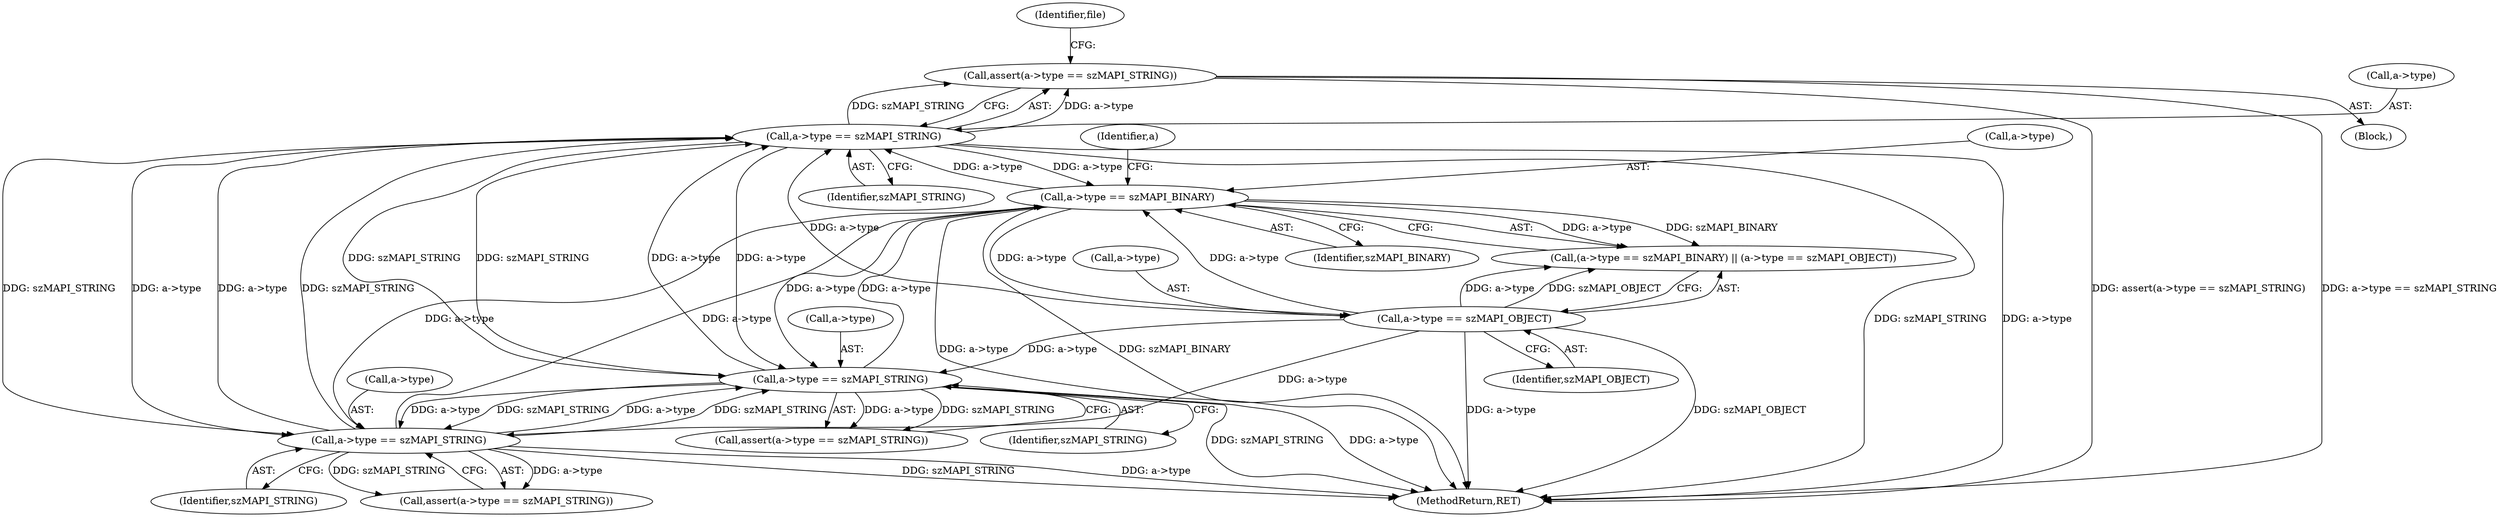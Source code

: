 digraph "0_tnef_8dccf79857ceeb7a6d3e42c1e762e7b865d5344d@API" {
"1000132" [label="(Call,assert(a->type == szMAPI_STRING))"];
"1000133" [label="(Call,a->type == szMAPI_STRING)"];
"1000171" [label="(Call,a->type == szMAPI_OBJECT)"];
"1000166" [label="(Call,a->type == szMAPI_BINARY)"];
"1000263" [label="(Call,a->type == szMAPI_STRING)"];
"1000214" [label="(Call,a->type == szMAPI_STRING)"];
"1000133" [label="(Call,a->type == szMAPI_STRING)"];
"1000173" [label="(Identifier,a)"];
"1000267" [label="(Identifier,szMAPI_STRING)"];
"1000137" [label="(Identifier,szMAPI_STRING)"];
"1000218" [label="(Identifier,szMAPI_STRING)"];
"1000134" [label="(Call,a->type)"];
"1000263" [label="(Call,a->type == szMAPI_STRING)"];
"1000264" [label="(Call,a->type)"];
"1000166" [label="(Call,a->type == szMAPI_BINARY)"];
"1000140" [label="(Identifier,file)"];
"1000171" [label="(Call,a->type == szMAPI_OBJECT)"];
"1000214" [label="(Call,a->type == szMAPI_STRING)"];
"1000130" [label="(Block,)"];
"1000213" [label="(Call,assert(a->type == szMAPI_STRING))"];
"1000170" [label="(Identifier,szMAPI_BINARY)"];
"1000215" [label="(Call,a->type)"];
"1000175" [label="(Identifier,szMAPI_OBJECT)"];
"1000312" [label="(MethodReturn,RET)"];
"1000132" [label="(Call,assert(a->type == szMAPI_STRING))"];
"1000172" [label="(Call,a->type)"];
"1000167" [label="(Call,a->type)"];
"1000165" [label="(Call,(a->type == szMAPI_BINARY) || (a->type == szMAPI_OBJECT))"];
"1000262" [label="(Call,assert(a->type == szMAPI_STRING))"];
"1000132" -> "1000130"  [label="AST: "];
"1000132" -> "1000133"  [label="CFG: "];
"1000133" -> "1000132"  [label="AST: "];
"1000140" -> "1000132"  [label="CFG: "];
"1000132" -> "1000312"  [label="DDG: assert(a->type == szMAPI_STRING)"];
"1000132" -> "1000312"  [label="DDG: a->type == szMAPI_STRING"];
"1000133" -> "1000132"  [label="DDG: a->type"];
"1000133" -> "1000132"  [label="DDG: szMAPI_STRING"];
"1000133" -> "1000137"  [label="CFG: "];
"1000134" -> "1000133"  [label="AST: "];
"1000137" -> "1000133"  [label="AST: "];
"1000133" -> "1000312"  [label="DDG: a->type"];
"1000133" -> "1000312"  [label="DDG: szMAPI_STRING"];
"1000171" -> "1000133"  [label="DDG: a->type"];
"1000263" -> "1000133"  [label="DDG: a->type"];
"1000263" -> "1000133"  [label="DDG: szMAPI_STRING"];
"1000214" -> "1000133"  [label="DDG: a->type"];
"1000214" -> "1000133"  [label="DDG: szMAPI_STRING"];
"1000166" -> "1000133"  [label="DDG: a->type"];
"1000133" -> "1000166"  [label="DDG: a->type"];
"1000133" -> "1000214"  [label="DDG: a->type"];
"1000133" -> "1000214"  [label="DDG: szMAPI_STRING"];
"1000133" -> "1000263"  [label="DDG: a->type"];
"1000133" -> "1000263"  [label="DDG: szMAPI_STRING"];
"1000171" -> "1000165"  [label="AST: "];
"1000171" -> "1000175"  [label="CFG: "];
"1000172" -> "1000171"  [label="AST: "];
"1000175" -> "1000171"  [label="AST: "];
"1000165" -> "1000171"  [label="CFG: "];
"1000171" -> "1000312"  [label="DDG: a->type"];
"1000171" -> "1000312"  [label="DDG: szMAPI_OBJECT"];
"1000171" -> "1000166"  [label="DDG: a->type"];
"1000171" -> "1000165"  [label="DDG: a->type"];
"1000171" -> "1000165"  [label="DDG: szMAPI_OBJECT"];
"1000166" -> "1000171"  [label="DDG: a->type"];
"1000171" -> "1000214"  [label="DDG: a->type"];
"1000171" -> "1000263"  [label="DDG: a->type"];
"1000166" -> "1000165"  [label="AST: "];
"1000166" -> "1000170"  [label="CFG: "];
"1000167" -> "1000166"  [label="AST: "];
"1000170" -> "1000166"  [label="AST: "];
"1000173" -> "1000166"  [label="CFG: "];
"1000165" -> "1000166"  [label="CFG: "];
"1000166" -> "1000312"  [label="DDG: a->type"];
"1000166" -> "1000312"  [label="DDG: szMAPI_BINARY"];
"1000166" -> "1000165"  [label="DDG: a->type"];
"1000166" -> "1000165"  [label="DDG: szMAPI_BINARY"];
"1000263" -> "1000166"  [label="DDG: a->type"];
"1000214" -> "1000166"  [label="DDG: a->type"];
"1000166" -> "1000214"  [label="DDG: a->type"];
"1000166" -> "1000263"  [label="DDG: a->type"];
"1000263" -> "1000262"  [label="AST: "];
"1000263" -> "1000267"  [label="CFG: "];
"1000264" -> "1000263"  [label="AST: "];
"1000267" -> "1000263"  [label="AST: "];
"1000262" -> "1000263"  [label="CFG: "];
"1000263" -> "1000312"  [label="DDG: szMAPI_STRING"];
"1000263" -> "1000312"  [label="DDG: a->type"];
"1000263" -> "1000214"  [label="DDG: a->type"];
"1000263" -> "1000214"  [label="DDG: szMAPI_STRING"];
"1000263" -> "1000262"  [label="DDG: a->type"];
"1000263" -> "1000262"  [label="DDG: szMAPI_STRING"];
"1000214" -> "1000263"  [label="DDG: a->type"];
"1000214" -> "1000263"  [label="DDG: szMAPI_STRING"];
"1000214" -> "1000213"  [label="AST: "];
"1000214" -> "1000218"  [label="CFG: "];
"1000215" -> "1000214"  [label="AST: "];
"1000218" -> "1000214"  [label="AST: "];
"1000213" -> "1000214"  [label="CFG: "];
"1000214" -> "1000312"  [label="DDG: szMAPI_STRING"];
"1000214" -> "1000312"  [label="DDG: a->type"];
"1000214" -> "1000213"  [label="DDG: a->type"];
"1000214" -> "1000213"  [label="DDG: szMAPI_STRING"];
}
